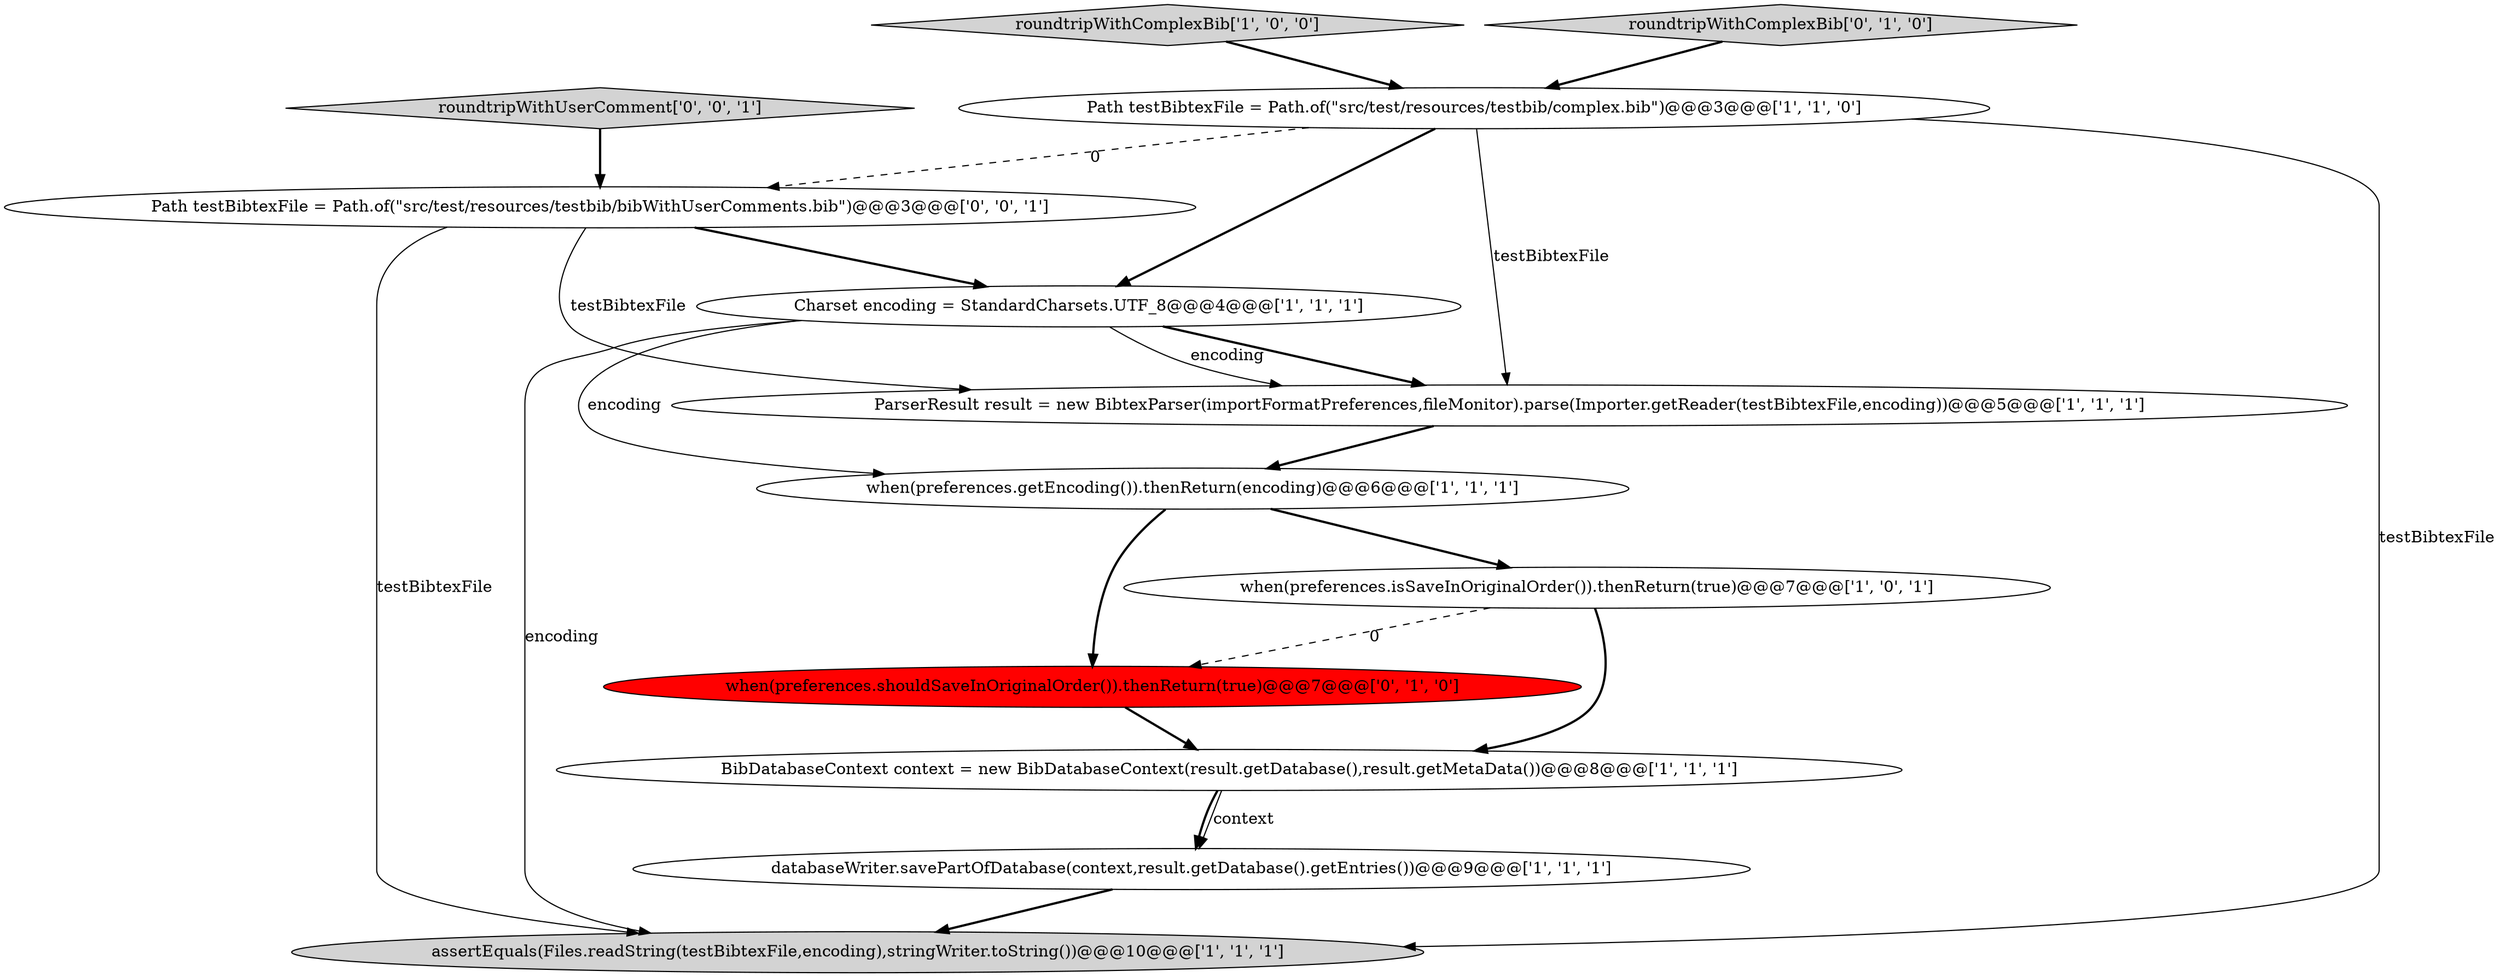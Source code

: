 digraph {
2 [style = filled, label = "Path testBibtexFile = Path.of(\"src/test/resources/testbib/complex.bib\")@@@3@@@['1', '1', '0']", fillcolor = white, shape = ellipse image = "AAA0AAABBB1BBB"];
0 [style = filled, label = "roundtripWithComplexBib['1', '0', '0']", fillcolor = lightgray, shape = diamond image = "AAA0AAABBB1BBB"];
12 [style = filled, label = "roundtripWithUserComment['0', '0', '1']", fillcolor = lightgray, shape = diamond image = "AAA0AAABBB3BBB"];
9 [style = filled, label = "when(preferences.shouldSaveInOriginalOrder()).thenReturn(true)@@@7@@@['0', '1', '0']", fillcolor = red, shape = ellipse image = "AAA1AAABBB2BBB"];
5 [style = filled, label = "assertEquals(Files.readString(testBibtexFile,encoding),stringWriter.toString())@@@10@@@['1', '1', '1']", fillcolor = lightgray, shape = ellipse image = "AAA0AAABBB1BBB"];
10 [style = filled, label = "roundtripWithComplexBib['0', '1', '0']", fillcolor = lightgray, shape = diamond image = "AAA0AAABBB2BBB"];
11 [style = filled, label = "Path testBibtexFile = Path.of(\"src/test/resources/testbib/bibWithUserComments.bib\")@@@3@@@['0', '0', '1']", fillcolor = white, shape = ellipse image = "AAA0AAABBB3BBB"];
7 [style = filled, label = "Charset encoding = StandardCharsets.UTF_8@@@4@@@['1', '1', '1']", fillcolor = white, shape = ellipse image = "AAA0AAABBB1BBB"];
1 [style = filled, label = "ParserResult result = new BibtexParser(importFormatPreferences,fileMonitor).parse(Importer.getReader(testBibtexFile,encoding))@@@5@@@['1', '1', '1']", fillcolor = white, shape = ellipse image = "AAA0AAABBB1BBB"];
6 [style = filled, label = "when(preferences.isSaveInOriginalOrder()).thenReturn(true)@@@7@@@['1', '0', '1']", fillcolor = white, shape = ellipse image = "AAA0AAABBB1BBB"];
4 [style = filled, label = "BibDatabaseContext context = new BibDatabaseContext(result.getDatabase(),result.getMetaData())@@@8@@@['1', '1', '1']", fillcolor = white, shape = ellipse image = "AAA0AAABBB1BBB"];
3 [style = filled, label = "when(preferences.getEncoding()).thenReturn(encoding)@@@6@@@['1', '1', '1']", fillcolor = white, shape = ellipse image = "AAA0AAABBB1BBB"];
8 [style = filled, label = "databaseWriter.savePartOfDatabase(context,result.getDatabase().getEntries())@@@9@@@['1', '1', '1']", fillcolor = white, shape = ellipse image = "AAA0AAABBB1BBB"];
7->1 [style = bold, label=""];
2->5 [style = solid, label="testBibtexFile"];
4->8 [style = solid, label="context"];
9->4 [style = bold, label=""];
0->2 [style = bold, label=""];
6->9 [style = dashed, label="0"];
7->1 [style = solid, label="encoding"];
12->11 [style = bold, label=""];
1->3 [style = bold, label=""];
3->6 [style = bold, label=""];
7->5 [style = solid, label="encoding"];
3->9 [style = bold, label=""];
6->4 [style = bold, label=""];
8->5 [style = bold, label=""];
2->1 [style = solid, label="testBibtexFile"];
4->8 [style = bold, label=""];
11->1 [style = solid, label="testBibtexFile"];
2->11 [style = dashed, label="0"];
10->2 [style = bold, label=""];
2->7 [style = bold, label=""];
11->5 [style = solid, label="testBibtexFile"];
7->3 [style = solid, label="encoding"];
11->7 [style = bold, label=""];
}
